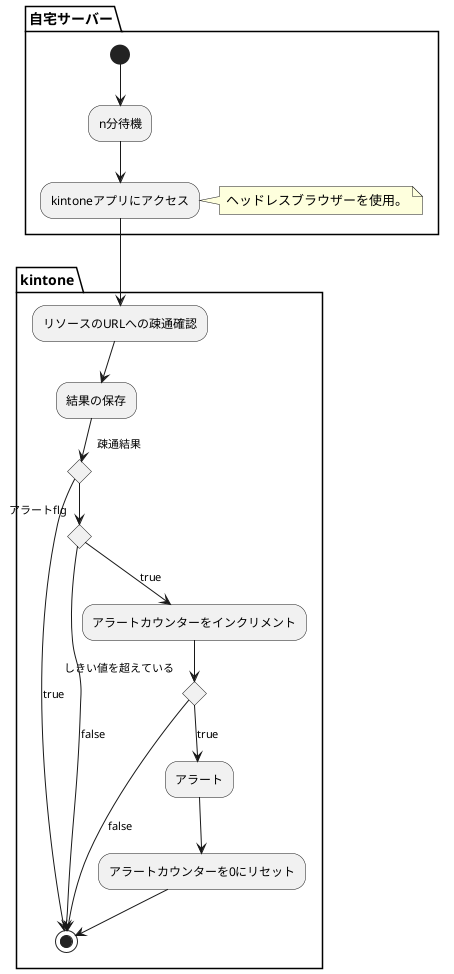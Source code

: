 @startuml

partition 自宅サーバー {
  (*) --> n分待機
  --> "kintoneアプリにアクセス"
  note right : ヘッドレスブラウザーを使用。
}
partition kintone {
  "kintoneアプリにアクセス" --> "リソースのURLへの疎通確認"
  --> "結果の保存"
  if "疎通結果" then
    -->[true] (*)
  else
    if "アラートflg" then
      -->[true] "アラートカウンターをインクリメント"
      if "しきい値を超えている" then
        --> [true] "アラート"
        --> "アラートカウンターを0にリセット"
        --> (*)
      else
        -->[false] (*)
      endif
    else
      -->[false] (*)
    endif
  endif
}
@enduml